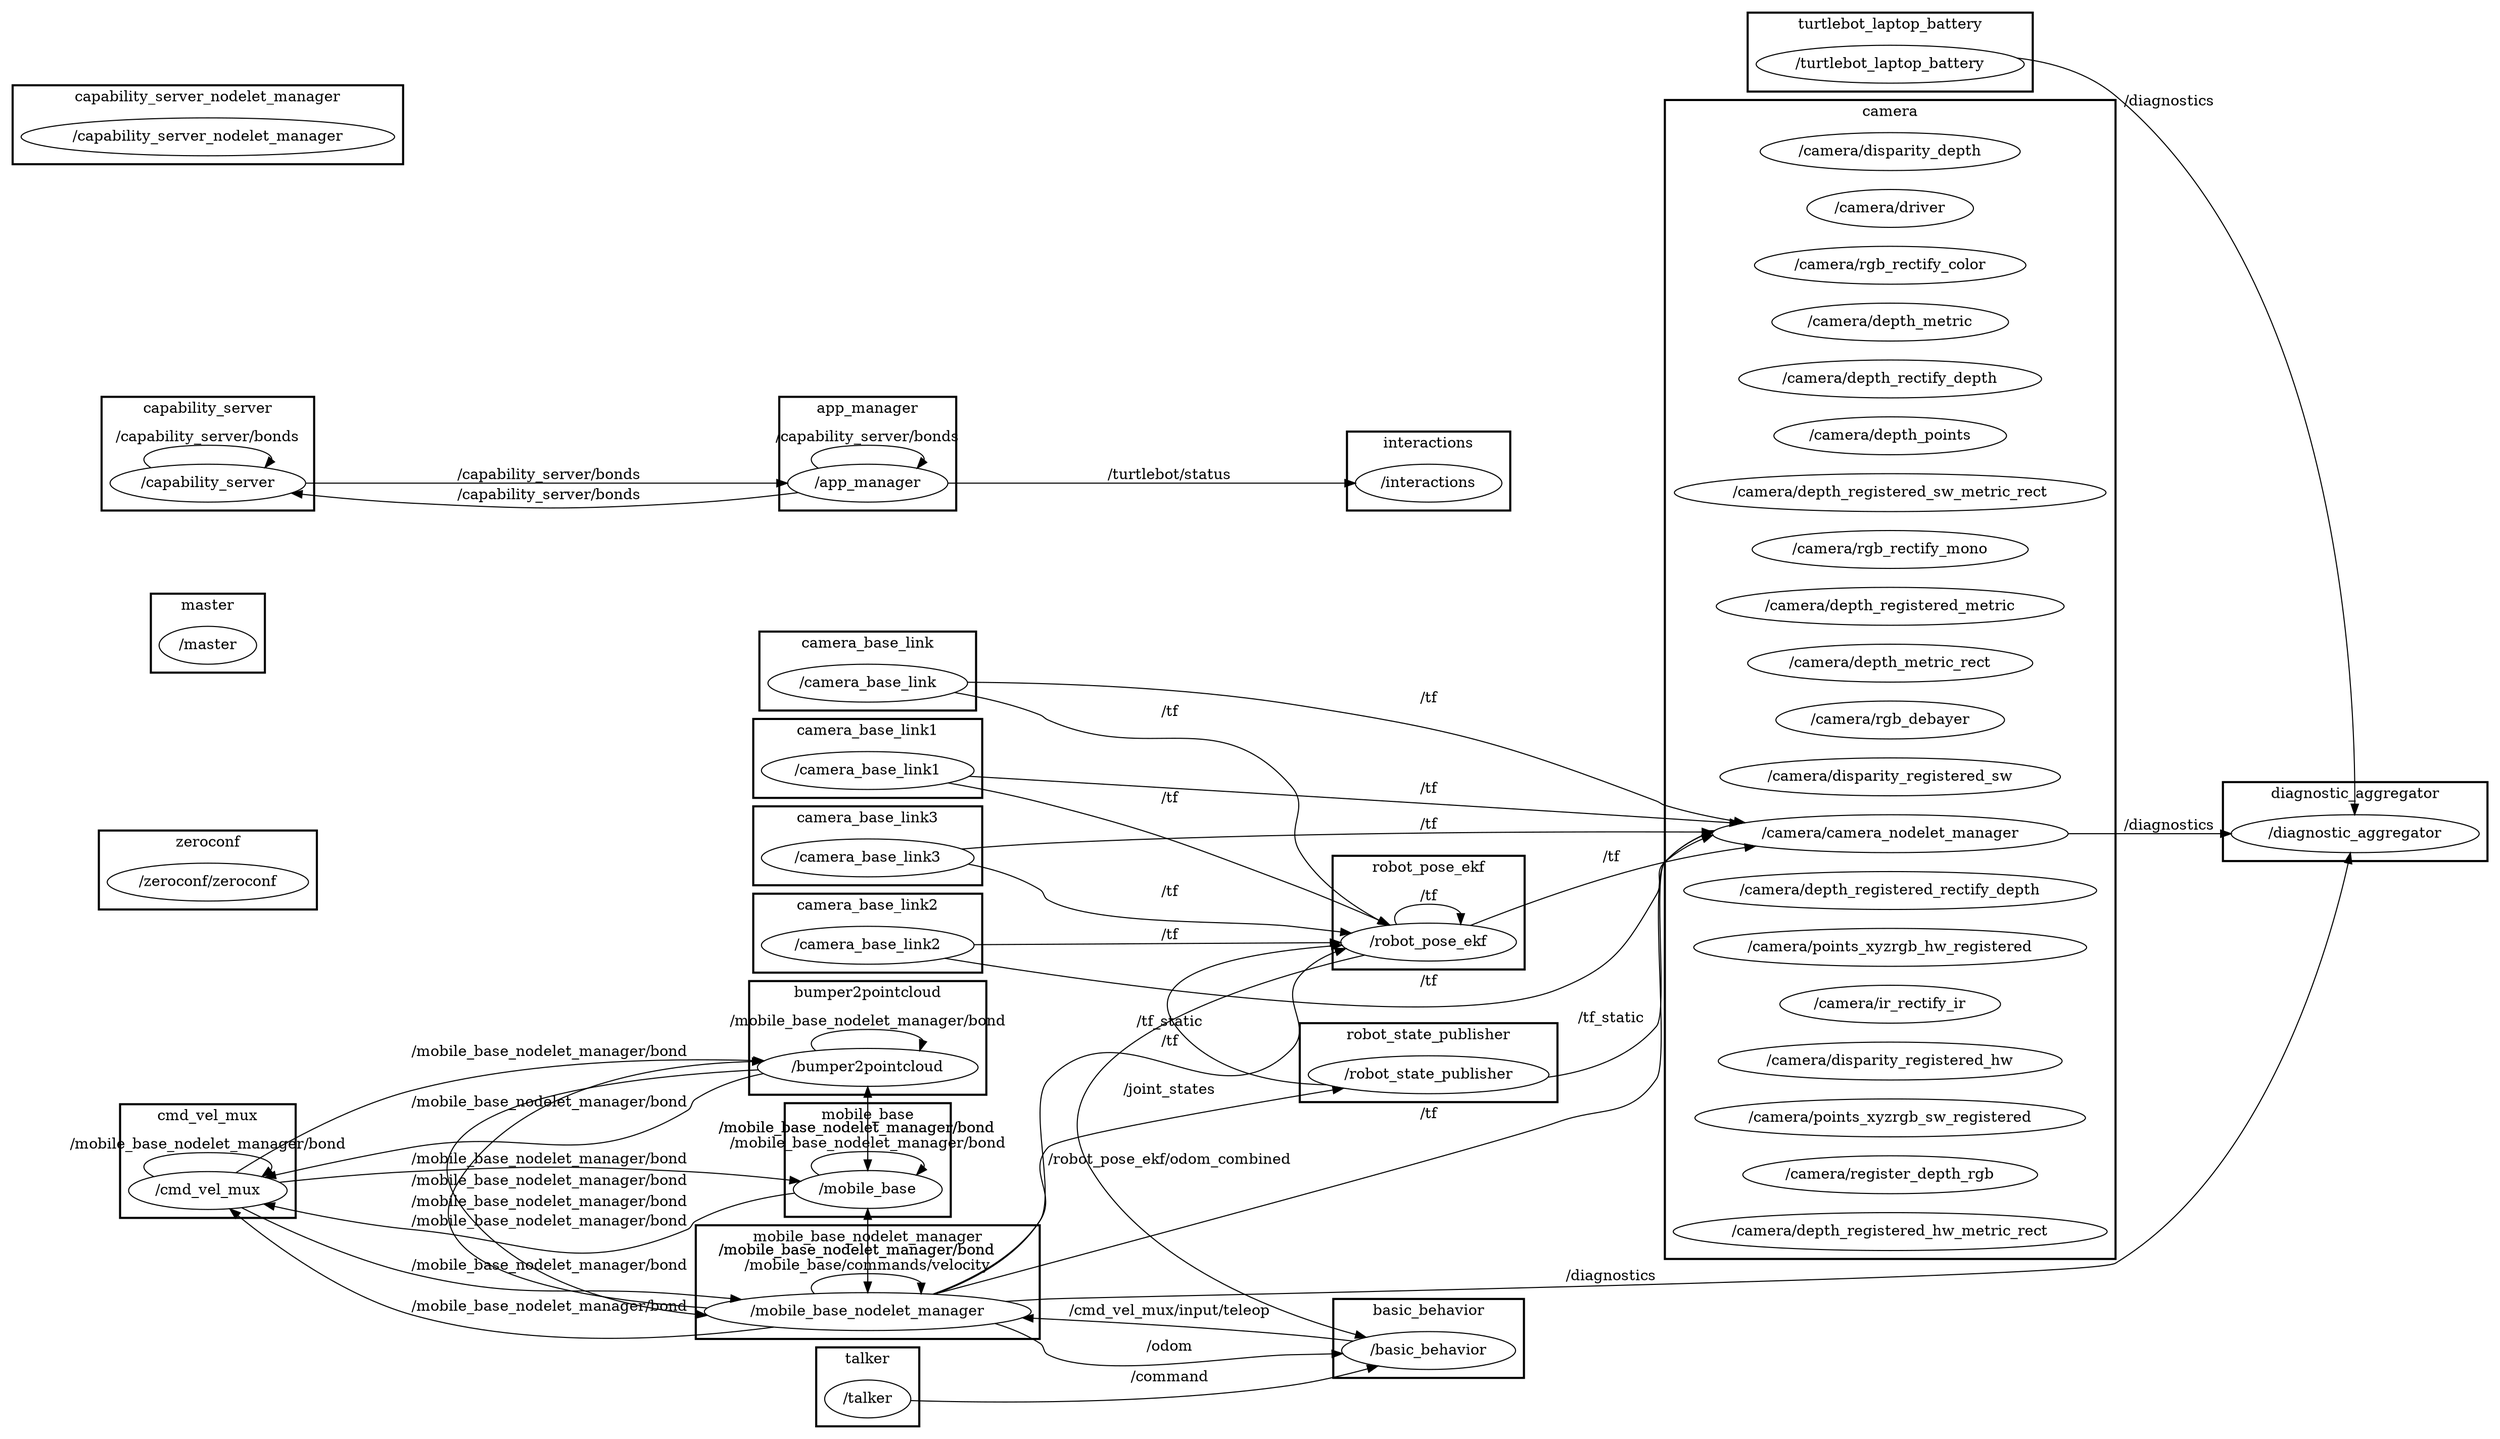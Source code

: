 digraph graphname {
	graph [bb="0,0,2146,1326",
		compound=True,
		rank=same,
		rankdir=LR,
		ranksep=0.2
	];
	node [label="\N"];
	subgraph cluster_basic_behavior {
		graph [bb="1268,46,1418,121",
			compound=True,
			label=basic_behavior,
			lheight=0.21,
			lp="1343,109.5",
			lwidth=1.14,
			rank=same,
			rankdir=LR,
			ranksep=0.2,
			style=bold
		];
		n__basic_behavior		 [URL=_basic_behavior,
			height=0.5,
			label="/basic_behavior",
			pos="1343,72",
			shape=ellipse,
			width=1.8415];
	}
	subgraph cluster_zeroconf {
		graph [bb="327,473,499,548",
			compound=True,
			label=zeroconf,
			lheight=0.21,
			lp="413,536.5",
			lwidth=0.67,
			rank=same,
			rankdir=LR,
			ranksep=0.2,
			style=bold
		];
		n__zeroconf_zeroconf		 [URL=_zeroconf_zeroconf,
			height=0.5,
			label="/zeroconf/zeroconf",
			pos="413,499",
			shape=ellipse,
			width=2.1484];
	}
	subgraph cluster_camera {
		graph [bb="1522,134,1858,1235",
			compound=True,
			label=camera,
			lheight=0.21,
			lp="1690,1223.5",
			lwidth=0.56,
			rank=same,
			rankdir=LR,
			ranksep=0.2,
			style=bold
		];
		n__camera_disparity_depth		 [URL=_camera_disparity_depth,
			height=0.5,
			label="/camera/disparity_depth",
			pos="1690,1186",
			shape=ellipse,
			width=2.672];
		n__camera_driver		 [URL=_camera_driver,
			height=0.5,
			label="/camera/driver",
			pos="1690,1132",
			shape=ellipse,
			width=1.7332];
		n__camera_rgb_rectify_color		 [URL=_camera_rgb_rectify_color,
			height=0.5,
			label="/camera/rgb_rectify_color",
			pos="1690,1078",
			shape=ellipse,
			width=2.8525];
		n__camera_depth_metric		 [URL=_camera_depth_metric,
			height=0.5,
			label="/camera/depth_metric",
			pos="1690,1024",
			shape=ellipse,
			width=2.4553];
		n__camera_depth_rectify_depth		 [URL=_camera_depth_rectify_depth,
			height=0.5,
			label="/camera/depth_rectify_depth",
			pos="1690,970",
			shape=ellipse,
			width=3.1233];
		n__camera_depth_points		 [URL=_camera_depth_points,
			height=0.5,
			label="/camera/depth_points",
			pos="1690,916",
			shape=ellipse,
			width=2.4192];
		n__camera_depth_registered_sw_metric_rect		 [URL=_camera_depth_registered_sw_metric_rect,
			height=0.5,
			label="/camera/depth_registered_sw_metric_rect",
			pos="1690,862",
			shape=ellipse,
			width=4.4232];
		n__camera_rgb_rectify_mono		 [URL=_camera_rgb_rectify_mono,
			height=0.5,
			label="/camera/rgb_rectify_mono",
			pos="1690,808",
			shape=ellipse,
			width=2.9247];
		n__camera_depth_registered_metric		 [URL=_camera_depth_registered_metric,
			height=0.5,
			label="/camera/depth_registered_metric",
			pos="1690,754",
			shape=ellipse,
			width=3.5386];
		n__camera_depth_metric_rect		 [URL=_camera_depth_metric_rect,
			height=0.5,
			label="/camera/depth_metric_rect",
			pos="1690,700",
			shape=ellipse,
			width=2.9428];
		n__camera_rgb_debayer		 [URL=_camera_rgb_debayer,
			height=0.5,
			label="/camera/rgb_debayer",
			pos="1690,646",
			shape=ellipse,
			width=2.3651];
		n__camera_disparity_registered_sw		 [URL=_camera_disparity_registered_sw,
			height=0.5,
			label="/camera/disparity_registered_sw",
			pos="1690,592",
			shape=ellipse,
			width=3.4844];
		n__camera_camera_nodelet_manager		 [URL=_camera_camera_nodelet_manager,
			height=0.5,
			label="/camera/camera_nodelet_manager",
			pos="1690,538",
			shape=ellipse,
			width=3.683];
		n__camera_depth_registered_rectify_depth		 [URL=_camera_depth_registered_rectify_depth,
			height=0.5,
			label="/camera/depth_registered_rectify_depth",
			pos="1690,484",
			shape=ellipse,
			width=4.2066];
		n__camera_points_xyzrgb_hw_registered		 [URL=_camera_points_xyzrgb_hw_registered,
			height=0.5,
			label="/camera/points_xyzrgb_hw_registered",
			pos="1690,430",
			shape=ellipse,
			width=4.0441];
		n__camera_ir_rectify_ir		 [URL=_camera_ir_rectify_ir,
			height=0.5,
			label="/camera/ir_rectify_ir",
			pos="1690,376",
			shape=ellipse,
			width=2.329];
		n__camera_disparity_registered_hw		 [URL=_camera_disparity_registered_hw,
			height=0.5,
			label="/camera/disparity_registered_hw",
			pos="1690,322",
			shape=ellipse,
			width=3.5025];
		n__camera_points_xyzrgb_sw_registered		 [URL=_camera_points_xyzrgb_sw_registered,
			height=0.5,
			label="/camera/points_xyzrgb_sw_registered",
			pos="1690,268",
			shape=ellipse,
			width=4.026];
		n__camera_register_depth_rgb		 [URL=_camera_register_depth_rgb,
			height=0.5,
			label="/camera/register_depth_rgb",
			pos="1690,214",
			shape=ellipse,
			width=2.997];
		n__camera_depth_registered_hw_metric_rect		 [URL=_camera_depth_registered_hw_metric_rect,
			height=0.5,
			label="/camera/depth_registered_hw_metric_rect",
			pos="1690,160",
			shape=ellipse,
			width=4.4413];
	}
	subgraph cluster_turtlebot_laptop_battery {
		graph [bb="1584,1243,1796,1318",
			compound=True,
			label=turtlebot_laptop_battery,
			lheight=0.21,
			lp="1690,1306.5",
			lwidth=1.82,
			rank=same,
			rankdir=LR,
			ranksep=0.2,
			style=bold
		];
		n__turtlebot_laptop_battery		 [URL=_turtlebot_laptop_battery,
			height=0.5,
			label="/turtlebot_laptop_battery",
			pos="1690,1269",
			shape=ellipse,
			width=2.7261];
	}
	subgraph cluster_camera_base_link {
		graph [bb="828,572,1000,647",
			compound=True,
			label=camera_base_link,
			lheight=0.21,
			lp="914,635.5",
			lwidth=1.38,
			rank=same,
			rankdir=LR,
			ranksep=0.2,
			style=bold
		];
		n__camera_base_link		 [URL=_camera_base_link,
			height=0.5,
			label="/camera_base_link",
			pos="914,598",
			shape=ellipse,
			width=2.1484];
	}
	subgraph cluster_master {
		graph [bb="368,725,458,800",
			compound=True,
			label=master,
			lheight=0.21,
			lp="413,788.5",
			lwidth=0.51,
			rank=same,
			rankdir=LR,
			ranksep=0.2,
			style=bold
		];
		n__master		 [URL=_master,
			height=0.5,
			label="/master",
			pos="413,751",
			shape=ellipse,
			width=1.0291];
	}
	subgraph cluster_capability_server {
		graph [bb="331,892,495,1000",
			compound=True,
			label=capability_server,
			lheight=0.21,
			lp="413,988.5",
			lwidth=1.31,
			rank=same,
			rankdir=LR,
			ranksep=0.2,
			style=bold
		];
		n__capability_server		 [URL=_capability_server,
			height=0.5,
			label="/capability_server",
			pos="413,918",
			shape=ellipse,
			width=2.0401];
		n__capability_server -> n__capability_server		 [URL=topic_3A_capability_server_bonds,
			label="/capability_server/bonds",
			lp="413,961.5",
			penwidth=1,
			pos="e,456.17,932.79 369.83,932.79 355.78,943.42 370.17,954 413,954 443.79,954 459.88,948.53 461.28,941.51"];
	}
	subgraph cluster_cmd_vel_mux {
		graph [bb="340,267,486,375",
			compound=True,
			label=cmd_vel_mux,
			lheight=0.21,
			lp="413,363.5",
			lwidth=1.10,
			rank=same,
			rankdir=LR,
			ranksep=0.2,
			style=bold
		];
		n__cmd_vel_mux		 [URL=_cmd_vel_mux,
			height=0.5,
			label="/cmd_vel_mux",
			pos="413,293",
			shape=ellipse,
			width=1.7873];
		n__cmd_vel_mux -> n__cmd_vel_mux		 [URL=topic_3A_mobile_base_nodelet_manager_bond,
			label="/mobile_base_nodelet_manager/bond",
			lp="413,336.5",
			penwidth=1,
			pos="e,454.85,306.85 371.15,306.85 354.96,317.78 368.91,329 413,329 446.07,329 462.18,322.69 461.34,314.93"];
	}
	subgraph cluster_robot_state_publisher {
		graph [bb="1246,227,1440,302",
			compound=True,
			label=robot_state_publisher,
			lheight=0.21,
			lp="1343,290.5",
			lwidth=1.64,
			rank=same,
			rankdir=LR,
			ranksep=0.2,
			style=bold
		];
		n__robot_state_publisher		 [URL=_robot_state_publisher,
			height=0.5,
			label="/robot_state_publisher",
			pos="1343,253",
			shape=ellipse,
			width=2.4734];
	}
	subgraph cluster_bumper2pointcloud {
		graph [bb="322,151,504,259",
			compound=True,
			label=bumper2pointcloud,
			lheight=0.21,
			lp="413,247.5",
			lwidth=1.49,
			rank=same,
			rankdir=LR,
			ranksep=0.2,
			style=bold
		];
		n__bumper2pointcloud		 [URL=_bumper2pointcloud,
			height=0.5,
			label="/bumper2pointcloud",
			pos="413,177",
			shape=ellipse,
			width=2.2929];
		n__bumper2pointcloud -> n__bumper2pointcloud		 [URL=topic_3A_mobile_base_nodelet_manager_bond,
			label="/mobile_base_nodelet_manager/bond",
			lp="413,220.5",
			penwidth=1,
			pos="e,457.11,192.54 368.89,192.54 356.47,202.91 371.18,213 413,213 441.75,213 457.69,208.23 460.81,201.88"];
	}
	subgraph cluster_interactions {
		graph [bb="1281,892,1405,967",
			compound=True,
			label=interactions,
			lheight=0.21,
			lp="1343,955.5",
			lwidth=0.89,
			rank=same,
			rankdir=LR,
			ranksep=0.2,
			style=bold
		];
		n__interactions		 [URL=_interactions,
			height=0.5,
			label="/interactions",
			pos="1343,918",
			shape=ellipse,
			width=1.4985];
	}
	subgraph cluster_app_manager {
		graph [bb="845,892,983,1000",
			compound=True,
			label=app_manager,
			lheight=0.21,
			lp="914,988.5",
			lwidth=1.03,
			rank=same,
			rankdir=LR,
			ranksep=0.2,
			style=bold
		];
		n__app_manager		 [URL=_app_manager,
			height=0.5,
			label="/app_manager",
			pos="914,918",
			shape=ellipse,
			width=1.6971];
		n__app_manager -> n__app_manager		 [URL=topic_3A_capability_server_bonds,
			label="/capability_server/bonds",
			lp="914,961.5",
			penwidth=1,
			pos="e,952.36,932.42 875.64,932.42 862.24,943.17 875.03,954 914,954 942.01,954 956.49,948.4 957.45,941.26"];
	}
	subgraph cluster_talker {
		graph [bb="873,8,955,83",
			compound=True,
			label=talker,
			lheight=0.21,
			lp="914,71.5",
			lwidth=0.43,
			rank=same,
			rankdir=LR,
			ranksep=0.2,
			style=bold
		];
		n__talker		 [URL=_talker,
			height=0.5,
			label="/talker",
			pos="914,34",
			shape=ellipse,
			width=0.92075];
	}
	subgraph cluster_capability_server_nodelet_manager {
		graph [bb="266,1125,560,1200",
			compound=True,
			label=capability_server_nodelet_manager,
			lheight=0.21,
			lp="413,1188.5",
			lwidth=2.69,
			rank=same,
			rankdir=LR,
			ranksep=0.2,
			style=bold
		];
		n__capability_server_nodelet_manager		 [URL=_capability_server_nodelet_manager,
			height=0.5,
			label="/capability_server_nodelet_manager",
			pos="413,1151",
			shape=ellipse,
			width=3.8635];
	}
	subgraph cluster_mobile_base {
		graph [bb="347,35,479,143",
			compound=True,
			label=mobile_base,
			lheight=0.21,
			lp="413,131.5",
			lwidth=0.97,
			rank=same,
			rankdir=LR,
			ranksep=0.2,
			style=bold
		];
		n__mobile_base		 [URL=_mobile_base,
			height=0.5,
			label="/mobile_base",
			pos="413,61",
			shape=ellipse,
			width=1.6068];
		n__mobile_base -> n__mobile_base		 [URL=topic_3A_mobile_base_nodelet_manager_bond,
			label="/mobile_base_nodelet_manager/bond",
			lp="413,104.5",
			penwidth=1,
			pos="e,453.39,73.918 372.61,73.918 354.18,85.135 367.65,97 413,97 448.79,97 464.72,89.612 460.79,80.985"];
	}
	subgraph cluster_camera_base_link1 {
		graph [bb="825,390,1003,465",
			compound=True,
			label=camera_base_link1,
			lheight=0.21,
			lp="914,453.5",
			lwidth=1.47,
			rank=same,
			rankdir=LR,
			ranksep=0.2,
			style=bold
		];
		n__camera_base_link1		 [URL=_camera_base_link1,
			height=0.5,
			label="/camera_base_link1",
			pos="914,416",
			shape=ellipse,
			width=2.2567];
	}
	subgraph cluster_camera_base_link3 {
		graph [bb="825,484,1003,559",
			compound=True,
			label=camera_base_link3,
			lheight=0.21,
			lp="914,547.5",
			lwidth=1.47,
			rank=same,
			rankdir=LR,
			ranksep=0.2,
			style=bold
		];
		n__camera_base_link3		 [URL=_camera_base_link3,
			height=0.5,
			label="/camera_base_link3",
			pos="914,510",
			shape=ellipse,
			width=2.2567];
	}
	subgraph cluster_camera_base_link2 {
		graph [bb="825,305,1003,380",
			compound=True,
			label=camera_base_link2,
			lheight=0.21,
			lp="914,368.5",
			lwidth=1.47,
			rank=same,
			rankdir=LR,
			ranksep=0.2,
			style=bold
		];
		n__camera_base_link2		 [URL=_camera_base_link2,
			height=0.5,
			label="/camera_base_link2",
			pos="914,331",
			shape=ellipse,
			width=2.2567];
	}
	subgraph cluster_diagnostic_aggregator {
		graph [bb="1940,512,2138,587",
			compound=True,
			label=diagnostic_aggregator,
			lheight=0.21,
			lp="2039,575.5",
			lwidth=1.68,
			rank=same,
			rankdir=LR,
			ranksep=0.2,
			style=bold
		];
		n__diagnostic_aggregator		 [URL=_diagnostic_aggregator,
			height=0.5,
			label="/diagnostic_aggregator",
			pos="2039,538",
			shape=ellipse,
			width=2.5276];
	}
	subgraph cluster_robot_pose_ekf {
		graph [bb="1267,353,1419,461",
			compound=True,
			label=robot_pose_ekf,
			lheight=0.21,
			lp="1343,449.5",
			lwidth=1.18,
			rank=same,
			rankdir=LR,
			ranksep=0.2,
			style=bold
		];
		n__robot_pose_ekf		 [URL=_robot_pose_ekf,
			height=0.5,
			label="/robot_pose_ekf",
			pos="1343,379",
			shape=ellipse,
			width=1.8776];
		n__robot_pose_ekf -> n__robot_pose_ekf		 [URL=topic_3A_tf,
			label="/tf",
			lp="1343,422.5",
			penwidth=1,
			pos="e,1367.5,396.04 1318.5,396.04 1313.6,405.86 1321.7,415 1343,415 1356.3,415 1364.5,411.43 1367.5,406.35"];
	}
	subgraph cluster_mobile_base_nodelet_manager {
		graph [bb="782,137,1046,245",
			compound=True,
			label=mobile_base_nodelet_manager,
			lheight=0.21,
			lp="914,233.5",
			lwidth=2.36,
			rank=same,
			rankdir=LR,
			ranksep=0.2,
			style=bold
		];
		n__mobile_base_nodelet_manager		 [URL=_mobile_base_nodelet_manager,
			height=0.5,
			label="/mobile_base_nodelet_manager",
			pos="914,163",
			shape=ellipse,
			width=3.4303];
		n__mobile_base_nodelet_manager -> n__mobile_base_nodelet_manager		 [URL=topic_3A_mobile_base_commands_velocity,
			label="/mobile_base/commands/velocity",
			lp="914,206.5",
			penwidth=1,
			pos="e,955.11,180.04 872.89,180.04 864.5,189.86 878.2,199 914,199 936.37,199 950.12,195.43 955.23,190.35"];
	}
	n__basic_behavior -> n__mobile_base_nodelet_manager	 [URL=topic_3A_cmd_vel_mux_input_teleop,
		label="/cmd_vel_mux/input/teleop",
		lp="1146,118.5",
		penwidth=1,
		pos="e,953.47,145.83 1285.4,81.01 1270,83.372 1253.4,85.856 1238,88 1156.4,99.378 1134,91.316 1054,111 1022.9,118.65 989.26,131.12 962.86,141.93"];
	n__camera_camera_nodelet_manager -> n__diagnostic_aggregator	 [URL=topic_3A_diagnostics,
		label="/diagnostics",
		lp="1899,545.5",
		penwidth=1,
		pos="e,1947.9,538 1822.7,538 1860.7,538 1901.6,538 1937.4,538"];
	n__turtlebot_laptop_battery -> n__diagnostic_aggregator	 [URL=topic_3A_diagnostics,
		label="/diagnostics",
		lp="1899,1230.5",
		penwidth=1,
		pos="e,2036,556.15 1788.3,1269.9 1813.6,1265.6 1839.1,1256.5 1858,1239 1960.3,1143.9 2020.7,685.35 2034.8,566.29"];
	n__camera_base_link -> n__camera_camera_nodelet_manager	 [URL=topic_3A_tf,
		label="/tf",
		lp="1343,594.5",
		penwidth=1,
		pos="e,1593.7,550.43 991.44,596.99 1056.9,595.75 1153.8,593 1238,587 1356.7,578.54 1492.4,563 1583.7,551.68"];
	n__camera_base_link -> n__robot_pose_ekf	 [URL=topic_3A_tf,
		label="/tf",
		lp="1146,575.5",
		penwidth=1,
		pos="e,1316.2,395.7 973.65,586.52 1056.6,569.13 1202,533.98 1238,495 1247.4,484.86 1238.8,476.76 1246,465 1261.6,439.52 1287.1,417.22 1307.9,401.71"];
	n__capability_server -> n__app_manager	 [URL=topic_3A_capability_server_bonds,
		label="/capability_server/bonds",
		lp="671,925.5",
		penwidth=1,
		pos="e,852.88,918 486.56,918 582.01,918 748.65,918 842.88,918"];
	n__cmd_vel_mux -> n__bumper2pointcloud	 [URL=topic_3A_mobile_base_nodelet_manager_bond,
		label="/mobile_base_nodelet_manager/bond",
		lp="402.5,235",
		penwidth=1,
		pos="e,413,195.12 413,274.62 413,255.99 413,226.91 413,205.33"];
	n__cmd_vel_mux -> n__mobile_base	 [URL=topic_3A_mobile_base_nodelet_manager_bond,
		label="/mobile_base_nodelet_manager/bond",
		lp="155,167",
		penwidth=1,
		pos="e,355.11,59.94 349.76,289.4 238.94,280.66 27.577,251.69 95.5,159.5 152.55,82.063 269.89,63.705 344.83,60.323"];
	n__cmd_vel_mux -> n__mobile_base_nodelet_manager	 [URL=topic_3A_mobile_base_nodelet_manager_bond,
		label="/mobile_base_nodelet_manager/bond",
		lp="671,297.5",
		penwidth=1,
		pos="e,891.52,181 477.37,294.03 550.82,293.32 674.5,286.23 774,251 815.06,236.46 856.52,208.02 883.34,187.39"];
	n__robot_state_publisher -> n__camera_camera_nodelet_manager	 [URL=topic_3A_tf_static,
		label="/tf_static",
		lp="1481,306.5",
		penwidth=1,
		pos="e,1558.3,535.37 1431.2,255.99 1462.1,261.74 1494.1,274 1514,299 1528.7,317.45 1506.4,493.34 1522,511 1529.7,519.68 1538.9,526.32 1549.1,531.36"];
	n__robot_state_publisher -> n__robot_pose_ekf	 [URL=topic_3A_tf_static,
		label="/tf_static",
		lp="1146,305",
		penwidth=1,
		pos="e,1278.4,373.45 1254.1,251.19 1217.2,255.47 1177.6,267.64 1154,297.5 1118.5,342.33 1201.2,362.96 1268.3,372.13"];
	n__bumper2pointcloud -> n__cmd_vel_mux	 [URL=topic_3A_mobile_base_nodelet_manager_bond,
		label="/mobile_base_nodelet_manager/bond",
		lp="402.5,235",
		penwidth=1,
		pos="e,413,274.62 413,195.12 413,213.66 413,242.72 413,264.37"];
	n__bumper2pointcloud -> n__mobile_base	 [URL=topic_3A_mobile_base_nodelet_manager_bond,
		label="/mobile_base_nodelet_manager/bond",
		lp="402.5,119",
		penwidth=1,
		pos="e,413,79.125 413,158.62 413,139.99 413,110.91 413,89.334"];
	n__bumper2pointcloud -> n__mobile_base_nodelet_manager	 [URL=topic_3A_mobile_base_nodelet_manager_bond,
		label="/mobile_base_nodelet_manager/bond",
		lp="671,180.5",
		penwidth=1,
		pos="e,792.44,166.38 495.01,174.73 572.69,172.55 691.27,169.22 782.32,166.67"];
	n__app_manager -> n__capability_server	 [URL=topic_3A_capability_server_bonds,
		label="/capability_server/bonds",
		lp="671,906.5",
		penwidth=1,
		pos="e,476.03,908.59 860.7,909.14 834.72,905.18 802.8,900.96 774,899 682.66,892.79 659.38,893.38 568,899 541.18,900.65 511.87,903.9 486.1,907.25"];
	n__app_manager -> n__interactions	 [URL=topic_3A_turtlebot_status,
		label="/turtlebot/status",
		lp="1146,925.5",
		penwidth=1,
		pos="e,1288.8,918 975.27,918 1055.5,918 1196.8,918 1278.6,918"];
	n__talker -> n__basic_behavior	 [URL=topic_3A_command,
		label="/command",
		lp="1146,42.5",
		penwidth=1,
		pos="e,1308.1,56.657 946.95,30.563 1005.3,25.066 1132.8,16.669 1238,35 1258.5,38.568 1280.3,45.758 1298.6,52.859"];
	n__mobile_base -> n__cmd_vel_mux	 [URL=topic_3A_mobile_base_nodelet_manager_bond,
		label="/mobile_base_nodelet_manager/bond",
		lp="155,218",
		penwidth=1,
		pos="e,354.1,300.25 359.22,67.814 249.95,83.803 18.579,129.82 95.5,225.5 153.93,298.17 269.47,305.1 343.88,300.91"];
	n__mobile_base -> n__bumper2pointcloud	 [URL=topic_3A_mobile_base_nodelet_manager_bond,
		label="/mobile_base_nodelet_manager/bond",
		lp="402.5,119",
		penwidth=1,
		pos="e,413,158.62 413,79.125 413,97.659 413,126.72 413,148.37"];
	n__mobile_base -> n__mobile_base_nodelet_manager	 [URL=topic_3A_mobile_base_nodelet_manager_bond,
		label="/mobile_base_nodelet_manager/bond",
		lp="671,127.5",
		penwidth=1,
		pos="e,865.2,146.43 465.8,68.59 550.84,81.203 716.36,106.43 774,120 801.13,126.39 830.7,135.26 855.57,143.29"];
	n__camera_base_link1 -> n__camera_camera_nodelet_manager	 [URL=topic_3A_tf,
		label="/tf",
		lp="1343,511.5",
		penwidth=1,
		pos="e,1600.4,524.69 947.19,432.55 974.77,445.9 1015.9,463.9 1054,473 1221.4,513.02 1268.9,485.46 1440,504 1489.7,509.39 1544.8,516.76 1590.5,523.27"];
	n__camera_base_link1 -> n__robot_pose_ekf	 [URL=topic_3A_tf,
		label="/tf",
		lp="1146,410.5",
		penwidth=1,
		pos="e,1278.4,384.51 989.87,409.51 1068.2,402.73 1190.3,392.15 1268.2,385.4"];
	n__camera_base_link3 -> n__camera_camera_nodelet_manager	 [URL=topic_3A_tf,
		label="/tf",
		lp="1343,536.5",
		penwidth=1,
		pos="e,1561.5,533.39 994.55,512.88 1125.9,517.63 1389.5,527.17 1551.5,533.03"];
	n__camera_base_link3 -> n__robot_pose_ekf	 [URL=topic_3A_tf,
		label="/tf",
		lp="1146,483.5",
		penwidth=1,
		pos="e,1307.8,394.44 970.79,497.07 1035.7,481.51 1145.7,453.5 1238,422 1258.2,415.12 1280,406.3 1298.4,398.45"];
	n__camera_base_link2 -> n__camera_camera_nodelet_manager	 [URL=topic_3A_tf,
		label="/tf",
		lp="1343,341.5",
		penwidth=1,
		pos="e,1558.7,535 994.51,328.2 1131.2,323.86 1400,317.62 1440,334 1482.5,351.39 1494.6,364.44 1514,406 1523.9,427.2 1506.2,493.77 1522,511 1529.8,519.53 1539.2,526.07 1549.5,531.04"];
	n__camera_base_link2 -> n__robot_pose_ekf	 [URL=topic_3A_tf,
		label="/tf",
		lp="1146,374.5",
		penwidth=1,
		pos="e,1280.5,372.09 986.95,339.09 1065.8,347.95 1191.4,362.07 1270.2,370.93"];
	n__robot_pose_ekf -> n__basic_behavior	 [URL=topic_3A_robot_pose_ekf_odom_combined,
		label="/robot_pose_ekf/odom_combined",
		lp="1146,208",
		penwidth=1,
		pos="e,1287.6,82.034 1291.2,367.39 1201.4,344.68 1031.5,288.76 1086,200.5 1127.5,133.27 1216.1,100.04 1277.6,84.473"];
	n__robot_pose_ekf -> n__camera_camera_nodelet_manager	 [URL=topic_3A_tf,
		label="/tf",
		lp="1481,465.5",
		penwidth=1,
		pos="e,1559.9,534.42 1397.4,389.7 1436,400.32 1486,420.62 1514,458 1528.3,477.07 1505.2,494.07 1522,511 1530.2,519.32 1539.9,525.7 1550.5,530.54"];
	n__mobile_base_nodelet_manager -> n__basic_behavior	 [URL=topic_3A_odom,
		label="/odom",
		lp="1146,76.5",
		penwidth=1,
		pos="e,1283.5,63.977 958.62,146.1 986.63,133.39 1022.1,113.61 1046,87 1051.8,80.486 1046.7,73.77 1054,69 1088.8,46.36 1199.8,54.378 1273.4,62.791"];
	n__mobile_base_nodelet_manager -> n__camera_camera_nodelet_manager	 [URL=topic_3A_tf,
		label="/tf",
		lp="1343,215.5",
		penwidth=1,
		pos="e,1558.3,535.43 1030,156.77 1138.7,154.57 1304.8,160.91 1440,208 1477.3,220.98 1494.8,222.55 1514,257 1527.8,281.66 1503.4,489.79 1522,511 1529.6,519.7 1538.9,526.36 1549.1,531.41"];
	n__mobile_base_nodelet_manager -> n__cmd_vel_mux	 [URL=topic_3A_mobile_base_nodelet_manager_bond,
		label="/mobile_base_nodelet_manager/bond",
		lp="671,243.5",
		penwidth=1,
		pos="e,477.4,294.11 842.26,177.74 741.68,198.72 569.27,234.82 568,236 558.81,244.49 569.22,254.54 560,263 540.48,280.92 513.21,289.3 487.52,292.91"];
	n__mobile_base_nodelet_manager -> n__robot_state_publisher	 [URL=topic_3A_joint_states,
		label="/joint_states",
		lp="1146,247.5",
		penwidth=1,
		pos="e,1266.7,243.59 951.94,180.23 979.49,192.37 1018.4,208 1054,217 1054,217 1171.9,231.73 1256.8,242.35"];
	n__mobile_base_nodelet_manager -> n__bumper2pointcloud	 [URL=topic_3A_mobile_base_nodelet_manager_bond,
		label="/mobile_base_nodelet_manager/bond",
		lp="671,152.5",
		penwidth=1,
		pos="e,475.21,165.02 827.16,150.13 809.61,147.99 791.24,146.11 774,145 682.63,139.11 658.87,133.81 568,145 564.36,145.45 563.57,146.19 560,147 535.71,152.53 509.05,158.14 485.23,162.99"];
	n__mobile_base_nodelet_manager -> n__mobile_base	 [URL=topic_3A_mobile_base_nodelet_manager_bond,
		label="/mobile_base_nodelet_manager/bond",
		lp="671,74.5",
		penwidth=1,
		pos="e,454.51,48.396 868.74,146.25 840.63,133.67 805.3,113.95 782,87 775.74,79.757 781.88,72.433 774,67 680.85,2.7961 539.47,26.375 464.62,45.706"];
	n__mobile_base_nodelet_manager -> n__diagnostic_aggregator	 [URL=topic_3A_diagnostics,
		label="/diagnostics",
		lp="1481,139.5",
		penwidth=1,
		pos="e,2036.6,519.79 1027.1,155.66 1269.5,140.24 1823.8,107.68 1858,130 1992.8,217.84 2027.3,431.87 2035.6,509.38"];
	n__mobile_base_nodelet_manager -> n__robot_pose_ekf	 [URL=topic_3A_tf,
		label="/tf",
		lp="1146,285.5",
		penwidth=1,
		pos="e,1283.1,370.67 935.45,181.01 961.16,202.54 1007.6,237.82 1054,255 1092.6,269.3 1209,248.73 1238,278 1259.7,299.93 1226.5,323.04 1246,347 1253.2,355.91 1263,362.36 1273.6,367.02"];
}
